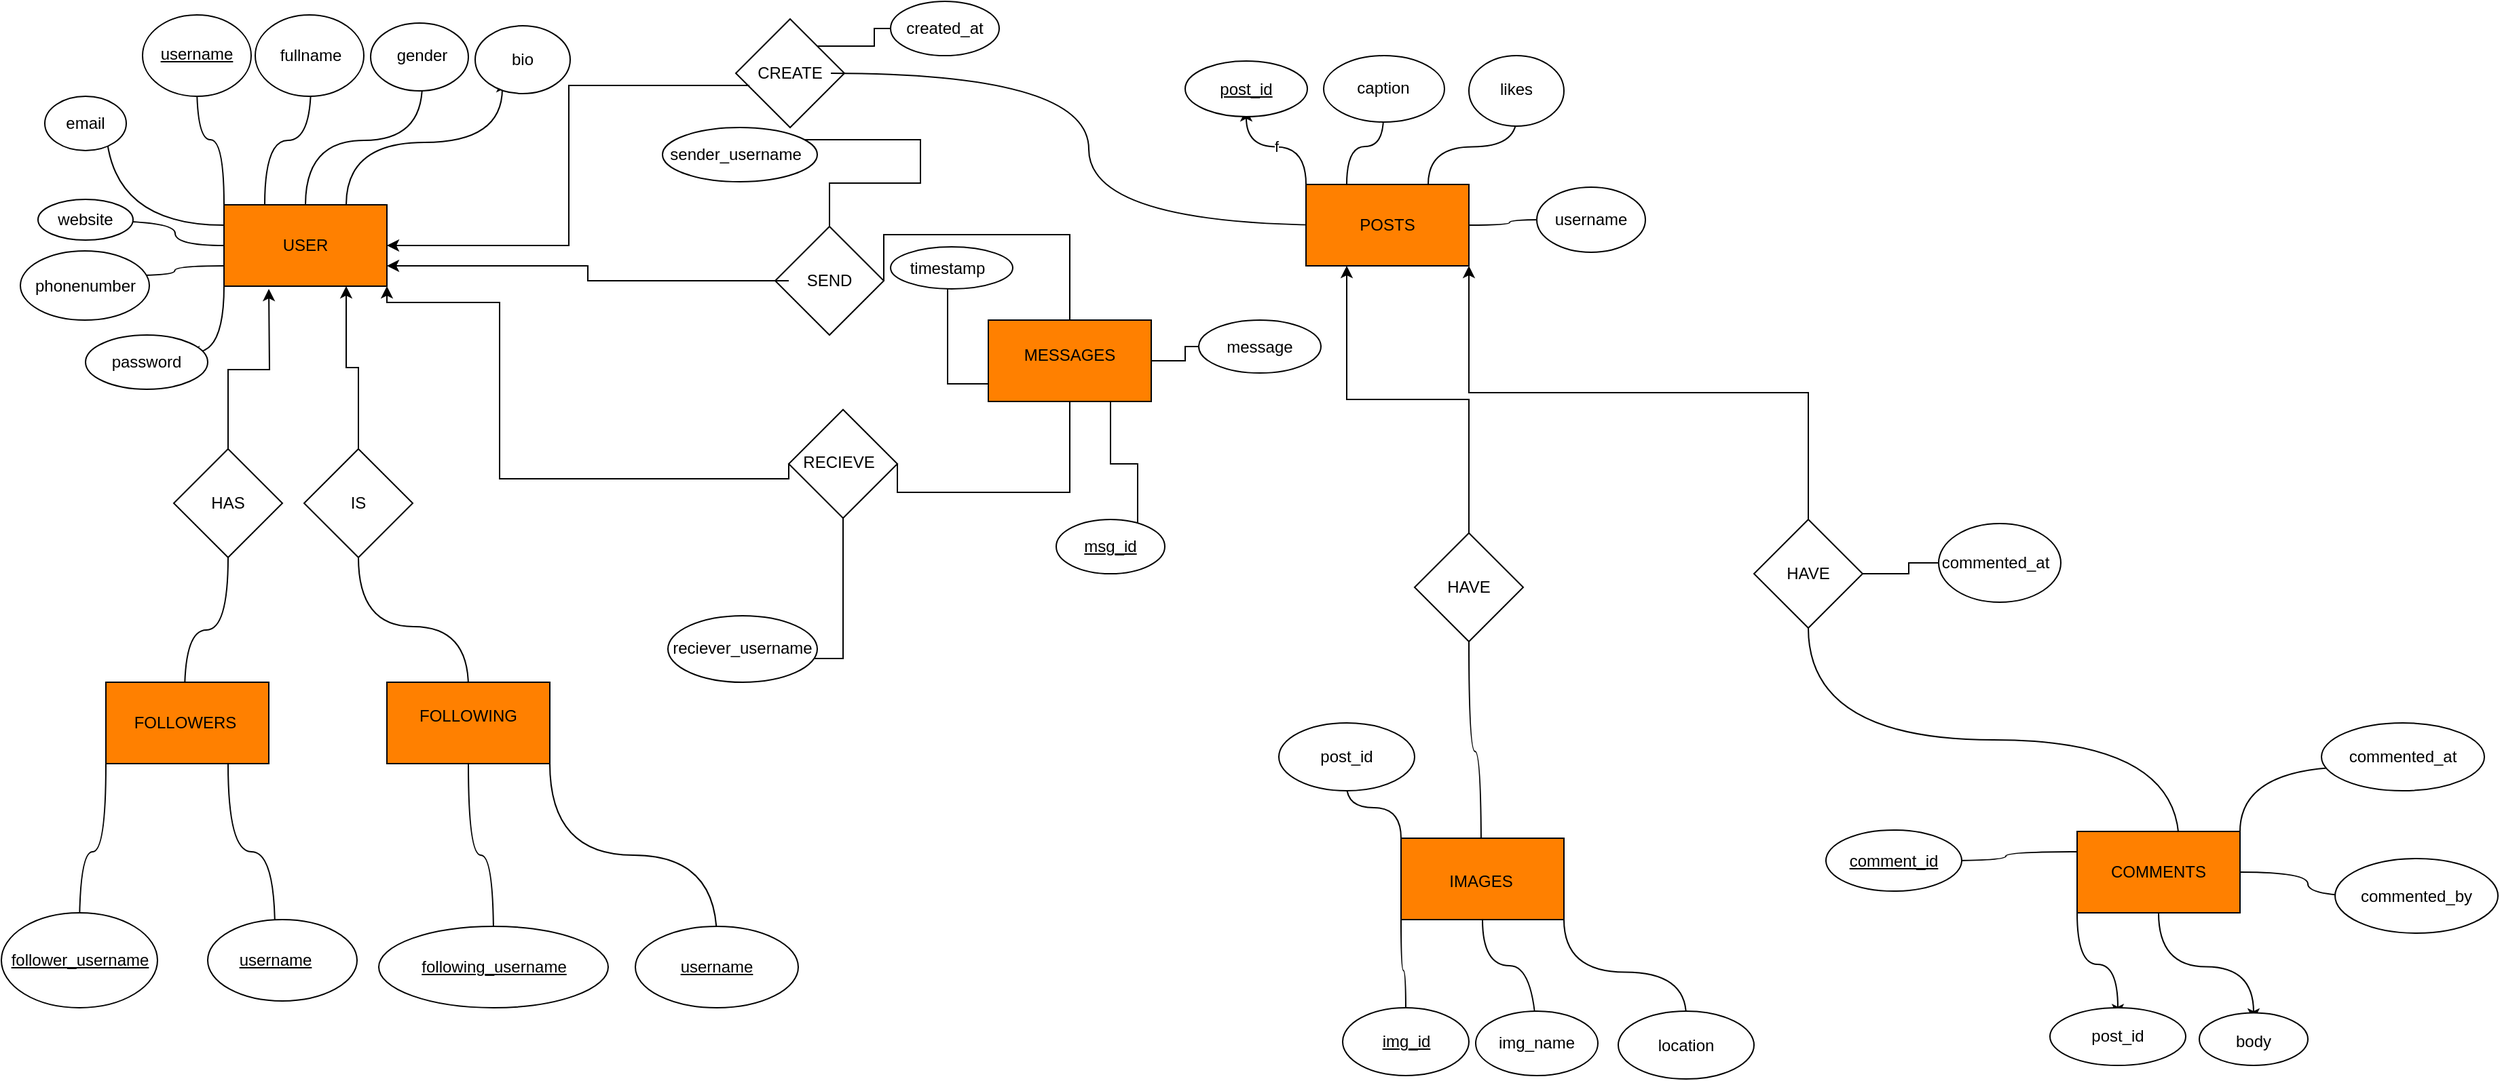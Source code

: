 <mxfile version="17.4.6" type="device"><diagram id="4l35QjQ92dNBGPWJb_Zt" name="Page-1"><mxGraphModel dx="1422" dy="707" grid="1" gridSize="10" guides="1" tooltips="1" connect="1" arrows="1" fold="1" page="1" pageScale="1" pageWidth="850" pageHeight="1100" math="0" shadow="0"><root><mxCell id="0"/><mxCell id="1" parent="0"/><mxCell id="EpSmjllMMGnA-o9EsRAd-9" style="edgeStyle=orthogonalEdgeStyle;curved=1;orthogonalLoop=1;jettySize=auto;html=1;exitX=0;exitY=0;exitDx=0;exitDy=0;entryX=0.5;entryY=1;entryDx=0;entryDy=0;strokeColor=default;" parent="1" source="EpSmjllMMGnA-o9EsRAd-2" target="EpSmjllMMGnA-o9EsRAd-5" edge="1"><mxGeometry relative="1" as="geometry"/></mxCell><mxCell id="EpSmjllMMGnA-o9EsRAd-18" style="edgeStyle=orthogonalEdgeStyle;curved=1;orthogonalLoop=1;jettySize=auto;html=1;exitX=0.25;exitY=0;exitDx=0;exitDy=0;entryX=0.5;entryY=1;entryDx=0;entryDy=0;strokeColor=default;" parent="1" source="EpSmjllMMGnA-o9EsRAd-2" target="EpSmjllMMGnA-o9EsRAd-11" edge="1"><mxGeometry relative="1" as="geometry"/></mxCell><mxCell id="EpSmjllMMGnA-o9EsRAd-19" style="edgeStyle=orthogonalEdgeStyle;curved=1;orthogonalLoop=1;jettySize=auto;html=1;exitX=0.5;exitY=0;exitDx=0;exitDy=0;strokeColor=default;" parent="1" source="EpSmjllMMGnA-o9EsRAd-2" target="EpSmjllMMGnA-o9EsRAd-14" edge="1"><mxGeometry relative="1" as="geometry"/></mxCell><mxCell id="EpSmjllMMGnA-o9EsRAd-30" style="edgeStyle=orthogonalEdgeStyle;curved=1;orthogonalLoop=1;jettySize=auto;html=1;exitX=0.75;exitY=0;exitDx=0;exitDy=0;entryX=0.25;entryY=1;entryDx=0;entryDy=0;strokeColor=default;" parent="1" source="EpSmjllMMGnA-o9EsRAd-2" target="EpSmjllMMGnA-o9EsRAd-28" edge="1"><mxGeometry relative="1" as="geometry"/></mxCell><mxCell id="EpSmjllMMGnA-o9EsRAd-40" style="edgeStyle=orthogonalEdgeStyle;curved=1;orthogonalLoop=1;jettySize=auto;html=1;exitX=0;exitY=0.75;exitDx=0;exitDy=0;entryX=1;entryY=0.25;entryDx=0;entryDy=0;strokeColor=default;" parent="1" source="EpSmjllMMGnA-o9EsRAd-2" target="EpSmjllMMGnA-o9EsRAd-39" edge="1"><mxGeometry relative="1" as="geometry"/></mxCell><mxCell id="EpSmjllMMGnA-o9EsRAd-136" style="edgeStyle=orthogonalEdgeStyle;curved=1;orthogonalLoop=1;jettySize=auto;html=1;exitX=0;exitY=0.5;exitDx=0;exitDy=0;entryX=0.583;entryY=0.533;entryDx=0;entryDy=0;entryPerimeter=0;strokeColor=default;" parent="1" source="EpSmjllMMGnA-o9EsRAd-2" target="EpSmjllMMGnA-o9EsRAd-36" edge="1"><mxGeometry relative="1" as="geometry"/></mxCell><mxCell id="EpSmjllMMGnA-o9EsRAd-137" style="edgeStyle=orthogonalEdgeStyle;curved=1;orthogonalLoop=1;jettySize=auto;html=1;exitX=0;exitY=1;exitDx=0;exitDy=0;entryX=1;entryY=0.25;entryDx=0;entryDy=0;strokeColor=default;" parent="1" source="EpSmjllMMGnA-o9EsRAd-2" target="EpSmjllMMGnA-o9EsRAd-42" edge="1"><mxGeometry relative="1" as="geometry"/></mxCell><mxCell id="EpSmjllMMGnA-o9EsRAd-140" style="edgeStyle=orthogonalEdgeStyle;curved=1;orthogonalLoop=1;jettySize=auto;html=1;exitX=0;exitY=0.25;exitDx=0;exitDy=0;entryX=0.75;entryY=0.233;entryDx=0;entryDy=0;entryPerimeter=0;strokeColor=default;" parent="1" source="EpSmjllMMGnA-o9EsRAd-2" target="EpSmjllMMGnA-o9EsRAd-33" edge="1"><mxGeometry relative="1" as="geometry"/></mxCell><mxCell id="EpSmjllMMGnA-o9EsRAd-2" value="" style="rounded=0;whiteSpace=wrap;html=1;fillColor=#FF8000;" parent="1" vertex="1"><mxGeometry x="167" y="158" width="120" height="60" as="geometry"/></mxCell><mxCell id="EpSmjllMMGnA-o9EsRAd-3" value="USER" style="text;html=1;strokeColor=none;fillColor=none;align=center;verticalAlign=middle;whiteSpace=wrap;rounded=0;" parent="1" vertex="1"><mxGeometry x="197" y="173" width="60" height="30" as="geometry"/></mxCell><mxCell id="EpSmjllMMGnA-o9EsRAd-4" value="" style="ellipse;whiteSpace=wrap;html=1;" parent="1" vertex="1"><mxGeometry x="107" y="18" width="80" height="60" as="geometry"/></mxCell><mxCell id="EpSmjllMMGnA-o9EsRAd-5" value="&lt;u&gt;username&lt;/u&gt;" style="text;html=1;strokeColor=none;fillColor=none;align=center;verticalAlign=middle;whiteSpace=wrap;rounded=0;" parent="1" vertex="1"><mxGeometry x="117" y="32" width="60" height="30" as="geometry"/></mxCell><mxCell id="EpSmjllMMGnA-o9EsRAd-10" value="" style="ellipse;whiteSpace=wrap;html=1;" parent="1" vertex="1"><mxGeometry x="190" y="18" width="80" height="60" as="geometry"/></mxCell><mxCell id="EpSmjllMMGnA-o9EsRAd-11" value="fullname" style="text;html=1;strokeColor=none;fillColor=none;align=center;verticalAlign=middle;whiteSpace=wrap;rounded=0;" parent="1" vertex="1"><mxGeometry x="201" y="33" width="60" height="30" as="geometry"/></mxCell><mxCell id="EpSmjllMMGnA-o9EsRAd-13" value="" style="ellipse;whiteSpace=wrap;html=1;" parent="1" vertex="1"><mxGeometry x="275" y="24" width="72" height="50" as="geometry"/></mxCell><mxCell id="EpSmjllMMGnA-o9EsRAd-14" value="gender" style="text;html=1;strokeColor=none;fillColor=none;align=center;verticalAlign=middle;whiteSpace=wrap;rounded=0;" parent="1" vertex="1"><mxGeometry x="283" y="33" width="60" height="30" as="geometry"/></mxCell><mxCell id="EpSmjllMMGnA-o9EsRAd-27" value="" style="ellipse;whiteSpace=wrap;html=1;" parent="1" vertex="1"><mxGeometry x="352" y="26" width="70" height="50" as="geometry"/></mxCell><mxCell id="EpSmjllMMGnA-o9EsRAd-28" value="bio" style="text;html=1;strokeColor=none;fillColor=none;align=center;verticalAlign=middle;whiteSpace=wrap;rounded=0;" parent="1" vertex="1"><mxGeometry x="357" y="36" width="60" height="30" as="geometry"/></mxCell><mxCell id="EpSmjllMMGnA-o9EsRAd-31" value="" style="ellipse;whiteSpace=wrap;html=1;" parent="1" vertex="1"><mxGeometry x="35" y="78" width="60" height="40" as="geometry"/></mxCell><mxCell id="EpSmjllMMGnA-o9EsRAd-33" value="email" style="text;html=1;strokeColor=none;fillColor=none;align=center;verticalAlign=middle;whiteSpace=wrap;rounded=0;" parent="1" vertex="1"><mxGeometry x="35" y="83" width="60" height="30" as="geometry"/></mxCell><mxCell id="EpSmjllMMGnA-o9EsRAd-35" value="" style="ellipse;whiteSpace=wrap;html=1;" parent="1" vertex="1"><mxGeometry x="30" y="154" width="70" height="30" as="geometry"/></mxCell><mxCell id="EpSmjllMMGnA-o9EsRAd-36" value="website" style="text;html=1;strokeColor=none;fillColor=none;align=center;verticalAlign=middle;whiteSpace=wrap;rounded=0;" parent="1" vertex="1"><mxGeometry x="35" y="154" width="60" height="30" as="geometry"/></mxCell><mxCell id="EpSmjllMMGnA-o9EsRAd-38" value="" style="ellipse;whiteSpace=wrap;html=1;" parent="1" vertex="1"><mxGeometry x="17" y="192" width="95" height="51" as="geometry"/></mxCell><mxCell id="EpSmjllMMGnA-o9EsRAd-39" value="phonenumber" style="text;html=1;strokeColor=none;fillColor=none;align=center;verticalAlign=middle;whiteSpace=wrap;rounded=0;" parent="1" vertex="1"><mxGeometry x="34.5" y="202.5" width="60" height="30" as="geometry"/></mxCell><mxCell id="EpSmjllMMGnA-o9EsRAd-41" value="" style="ellipse;whiteSpace=wrap;html=1;" parent="1" vertex="1"><mxGeometry x="65" y="254" width="90" height="40" as="geometry"/></mxCell><mxCell id="EpSmjllMMGnA-o9EsRAd-42" value="password" style="text;html=1;strokeColor=none;fillColor=none;align=center;verticalAlign=middle;whiteSpace=wrap;rounded=0;" parent="1" vertex="1"><mxGeometry x="80" y="259" width="60" height="30" as="geometry"/></mxCell><mxCell id="EpSmjllMMGnA-o9EsRAd-48" style="edgeStyle=orthogonalEdgeStyle;curved=1;orthogonalLoop=1;jettySize=auto;html=1;exitX=0.5;exitY=1;exitDx=0;exitDy=0;entryX=0.5;entryY=0;entryDx=0;entryDy=0;strokeColor=default;" parent="1" source="EpSmjllMMGnA-o9EsRAd-44" target="EpSmjllMMGnA-o9EsRAd-49" edge="1"><mxGeometry relative="1" as="geometry"/></mxCell><mxCell id="foQupgDasQXhw2QCfH8_-2" style="edgeStyle=orthogonalEdgeStyle;rounded=0;orthogonalLoop=1;jettySize=auto;html=1;exitX=0.5;exitY=0;exitDx=0;exitDy=0;" parent="1" source="EpSmjllMMGnA-o9EsRAd-44" edge="1"><mxGeometry relative="1" as="geometry"><mxPoint x="200" y="220" as="targetPoint"/></mxGeometry></mxCell><mxCell id="EpSmjllMMGnA-o9EsRAd-44" value="" style="rhombus;whiteSpace=wrap;html=1;" parent="1" vertex="1"><mxGeometry x="130" y="338" width="80" height="80" as="geometry"/></mxCell><mxCell id="EpSmjllMMGnA-o9EsRAd-46" value="HAS" style="text;html=1;strokeColor=none;fillColor=none;align=center;verticalAlign=middle;whiteSpace=wrap;rounded=0;" parent="1" vertex="1"><mxGeometry x="140" y="363" width="60" height="30" as="geometry"/></mxCell><mxCell id="EpSmjllMMGnA-o9EsRAd-52" style="edgeStyle=orthogonalEdgeStyle;curved=1;orthogonalLoop=1;jettySize=auto;html=1;exitX=0;exitY=1;exitDx=0;exitDy=0;strokeColor=default;entryX=0.5;entryY=0;entryDx=0;entryDy=0;" parent="1" source="EpSmjllMMGnA-o9EsRAd-47" target="EpSmjllMMGnA-o9EsRAd-51" edge="1"><mxGeometry relative="1" as="geometry"/></mxCell><mxCell id="EpSmjllMMGnA-o9EsRAd-56" style="edgeStyle=orthogonalEdgeStyle;curved=1;orthogonalLoop=1;jettySize=auto;html=1;exitX=0.75;exitY=1;exitDx=0;exitDy=0;entryX=0.5;entryY=0;entryDx=0;entryDy=0;strokeColor=default;" parent="1" source="EpSmjllMMGnA-o9EsRAd-47" target="EpSmjllMMGnA-o9EsRAd-55" edge="1"><mxGeometry relative="1" as="geometry"/></mxCell><mxCell id="EpSmjllMMGnA-o9EsRAd-47" value="" style="rounded=0;whiteSpace=wrap;html=1;fillColor=#FF8000;" parent="1" vertex="1"><mxGeometry x="80" y="510" width="120" height="60" as="geometry"/></mxCell><mxCell id="EpSmjllMMGnA-o9EsRAd-49" value="FOLLOWERS" style="text;html=1;strokeColor=none;fillColor=none;align=center;verticalAlign=middle;whiteSpace=wrap;rounded=0;" parent="1" vertex="1"><mxGeometry x="101.5" y="525" width="73" height="30" as="geometry"/></mxCell><mxCell id="EpSmjllMMGnA-o9EsRAd-50" value="" style="ellipse;whiteSpace=wrap;html=1;" parent="1" vertex="1"><mxGeometry x="3" y="680" width="115" height="70" as="geometry"/></mxCell><mxCell id="EpSmjllMMGnA-o9EsRAd-51" value="&lt;u&gt;follower_username&lt;/u&gt;" style="text;html=1;strokeColor=none;fillColor=none;align=center;verticalAlign=middle;whiteSpace=wrap;rounded=0;" parent="1" vertex="1"><mxGeometry x="30.5" y="700" width="60" height="30" as="geometry"/></mxCell><mxCell id="EpSmjllMMGnA-o9EsRAd-54" value="" style="ellipse;whiteSpace=wrap;html=1;" parent="1" vertex="1"><mxGeometry x="155" y="685" width="110" height="60" as="geometry"/></mxCell><mxCell id="EpSmjllMMGnA-o9EsRAd-55" value="&lt;u&gt;username&lt;/u&gt;" style="text;html=1;strokeColor=none;fillColor=none;align=center;verticalAlign=middle;whiteSpace=wrap;rounded=0;" parent="1" vertex="1"><mxGeometry x="174.5" y="700" width="60" height="30" as="geometry"/></mxCell><mxCell id="EpSmjllMMGnA-o9EsRAd-62" style="edgeStyle=orthogonalEdgeStyle;curved=1;orthogonalLoop=1;jettySize=auto;html=1;exitX=0.5;exitY=1;exitDx=0;exitDy=0;strokeColor=default;" parent="1" source="EpSmjllMMGnA-o9EsRAd-57" target="EpSmjllMMGnA-o9EsRAd-61" edge="1"><mxGeometry relative="1" as="geometry"/></mxCell><mxCell id="foQupgDasQXhw2QCfH8_-3" style="edgeStyle=orthogonalEdgeStyle;rounded=0;orthogonalLoop=1;jettySize=auto;html=1;exitX=0.5;exitY=0;exitDx=0;exitDy=0;entryX=0.75;entryY=1;entryDx=0;entryDy=0;" parent="1" source="EpSmjllMMGnA-o9EsRAd-57" target="EpSmjllMMGnA-o9EsRAd-2" edge="1"><mxGeometry relative="1" as="geometry"/></mxCell><mxCell id="EpSmjllMMGnA-o9EsRAd-57" value="" style="rhombus;whiteSpace=wrap;html=1;" parent="1" vertex="1"><mxGeometry x="226" y="338" width="80" height="80" as="geometry"/></mxCell><mxCell id="EpSmjllMMGnA-o9EsRAd-59" value="IS" style="text;html=1;strokeColor=none;fillColor=none;align=center;verticalAlign=middle;whiteSpace=wrap;rounded=0;" parent="1" vertex="1"><mxGeometry x="236" y="363" width="60" height="30" as="geometry"/></mxCell><mxCell id="EpSmjllMMGnA-o9EsRAd-67" style="edgeStyle=orthogonalEdgeStyle;curved=1;orthogonalLoop=1;jettySize=auto;html=1;exitX=0.5;exitY=1;exitDx=0;exitDy=0;strokeColor=default;" parent="1" source="EpSmjllMMGnA-o9EsRAd-60" target="EpSmjllMMGnA-o9EsRAd-65" edge="1"><mxGeometry relative="1" as="geometry"/></mxCell><mxCell id="EpSmjllMMGnA-o9EsRAd-70" style="edgeStyle=orthogonalEdgeStyle;curved=1;orthogonalLoop=1;jettySize=auto;html=1;exitX=1;exitY=1;exitDx=0;exitDy=0;strokeColor=default;" parent="1" source="EpSmjllMMGnA-o9EsRAd-60" target="EpSmjllMMGnA-o9EsRAd-69" edge="1"><mxGeometry relative="1" as="geometry"/></mxCell><mxCell id="EpSmjllMMGnA-o9EsRAd-60" value="" style="rounded=0;whiteSpace=wrap;html=1;fillColor=#FF8000;" parent="1" vertex="1"><mxGeometry x="287" y="510" width="120" height="60" as="geometry"/></mxCell><mxCell id="EpSmjllMMGnA-o9EsRAd-61" value="FOLLOWING" style="text;html=1;strokeColor=none;fillColor=none;align=center;verticalAlign=middle;whiteSpace=wrap;rounded=0;" parent="1" vertex="1"><mxGeometry x="317" y="520" width="60" height="30" as="geometry"/></mxCell><mxCell id="EpSmjllMMGnA-o9EsRAd-63" value="" style="ellipse;whiteSpace=wrap;html=1;" parent="1" vertex="1"><mxGeometry x="281" y="690" width="169" height="60" as="geometry"/></mxCell><mxCell id="EpSmjllMMGnA-o9EsRAd-65" value="&lt;u&gt;following_username&lt;/u&gt;" style="text;html=1;strokeColor=none;fillColor=none;align=center;verticalAlign=middle;whiteSpace=wrap;rounded=0;" parent="1" vertex="1"><mxGeometry x="335.5" y="705" width="60" height="30" as="geometry"/></mxCell><mxCell id="EpSmjllMMGnA-o9EsRAd-68" value="" style="ellipse;whiteSpace=wrap;html=1;" parent="1" vertex="1"><mxGeometry x="470" y="690" width="120" height="60" as="geometry"/></mxCell><mxCell id="EpSmjllMMGnA-o9EsRAd-69" value="&lt;u&gt;username&lt;/u&gt;" style="text;html=1;strokeColor=none;fillColor=none;align=center;verticalAlign=middle;whiteSpace=wrap;rounded=0;" parent="1" vertex="1"><mxGeometry x="500" y="705" width="60" height="30" as="geometry"/></mxCell><mxCell id="p92E5DTzt4KQunXHXjUx-8" style="edgeStyle=orthogonalEdgeStyle;rounded=0;orthogonalLoop=1;jettySize=auto;html=1;exitX=1;exitY=0;exitDx=0;exitDy=0;" edge="1" parent="1" source="EpSmjllMMGnA-o9EsRAd-71" target="p92E5DTzt4KQunXHXjUx-7"><mxGeometry relative="1" as="geometry"/></mxCell><mxCell id="EpSmjllMMGnA-o9EsRAd-71" value="" style="rhombus;whiteSpace=wrap;html=1;" parent="1" vertex="1"><mxGeometry x="544" y="21" width="80" height="80" as="geometry"/></mxCell><mxCell id="EpSmjllMMGnA-o9EsRAd-75" style="edgeStyle=orthogonalEdgeStyle;curved=1;orthogonalLoop=1;jettySize=auto;html=1;strokeColor=default;entryX=0;entryY=0.5;entryDx=0;entryDy=0;" parent="1" source="EpSmjllMMGnA-o9EsRAd-73" target="EpSmjllMMGnA-o9EsRAd-76" edge="1"><mxGeometry relative="1" as="geometry"/></mxCell><mxCell id="foQupgDasQXhw2QCfH8_-1" style="edgeStyle=orthogonalEdgeStyle;rounded=0;orthogonalLoop=1;jettySize=auto;html=1;entryX=1;entryY=0.5;entryDx=0;entryDy=0;" parent="1" source="EpSmjllMMGnA-o9EsRAd-73" target="EpSmjllMMGnA-o9EsRAd-2" edge="1"><mxGeometry relative="1" as="geometry"><Array as="points"><mxPoint x="421" y="70"/><mxPoint x="421" y="188"/></Array></mxGeometry></mxCell><mxCell id="EpSmjllMMGnA-o9EsRAd-73" value="CREATE" style="text;html=1;strokeColor=none;fillColor=none;align=center;verticalAlign=middle;whiteSpace=wrap;rounded=0;" parent="1" vertex="1"><mxGeometry x="554" y="46" width="60" height="30" as="geometry"/></mxCell><mxCell id="EpSmjllMMGnA-o9EsRAd-82" value="f" style="edgeStyle=orthogonalEdgeStyle;curved=1;orthogonalLoop=1;jettySize=auto;html=1;exitX=0;exitY=0;exitDx=0;exitDy=0;strokeColor=default;" parent="1" source="EpSmjllMMGnA-o9EsRAd-74" target="EpSmjllMMGnA-o9EsRAd-80" edge="1"><mxGeometry relative="1" as="geometry"/></mxCell><mxCell id="EpSmjllMMGnA-o9EsRAd-83" style="edgeStyle=orthogonalEdgeStyle;curved=1;orthogonalLoop=1;jettySize=auto;html=1;exitX=0.25;exitY=0;exitDx=0;exitDy=0;strokeColor=default;" parent="1" source="EpSmjllMMGnA-o9EsRAd-74" target="EpSmjllMMGnA-o9EsRAd-81" edge="1"><mxGeometry relative="1" as="geometry"><mxPoint x="1014" y="100" as="targetPoint"/></mxGeometry></mxCell><mxCell id="EpSmjllMMGnA-o9EsRAd-85" style="edgeStyle=orthogonalEdgeStyle;curved=1;orthogonalLoop=1;jettySize=auto;html=1;exitX=0.75;exitY=0;exitDx=0;exitDy=0;strokeColor=default;" parent="1" source="EpSmjllMMGnA-o9EsRAd-74" target="EpSmjllMMGnA-o9EsRAd-84" edge="1"><mxGeometry relative="1" as="geometry"/></mxCell><mxCell id="EpSmjllMMGnA-o9EsRAd-87" style="edgeStyle=orthogonalEdgeStyle;curved=1;orthogonalLoop=1;jettySize=auto;html=1;exitX=1;exitY=0.5;exitDx=0;exitDy=0;strokeColor=default;" parent="1" source="EpSmjllMMGnA-o9EsRAd-74" target="EpSmjllMMGnA-o9EsRAd-88" edge="1"><mxGeometry relative="1" as="geometry"/></mxCell><mxCell id="EpSmjllMMGnA-o9EsRAd-74" value="" style="rounded=0;whiteSpace=wrap;html=1;fillColor=#FF8000;" parent="1" vertex="1"><mxGeometry x="964" y="143" width="120" height="60" as="geometry"/></mxCell><mxCell id="EpSmjllMMGnA-o9EsRAd-76" value="POSTS" style="text;html=1;strokeColor=none;fillColor=none;align=center;verticalAlign=middle;whiteSpace=wrap;rounded=0;" parent="1" vertex="1"><mxGeometry x="994" y="158" width="60" height="30" as="geometry"/></mxCell><mxCell id="EpSmjllMMGnA-o9EsRAd-77" value="" style="ellipse;whiteSpace=wrap;html=1;" parent="1" vertex="1"><mxGeometry x="1084" y="48" width="70" height="52" as="geometry"/></mxCell><mxCell id="EpSmjllMMGnA-o9EsRAd-78" value="" style="ellipse;whiteSpace=wrap;html=1;" parent="1" vertex="1"><mxGeometry x="977" y="48" width="89" height="49" as="geometry"/></mxCell><mxCell id="EpSmjllMMGnA-o9EsRAd-79" value="" style="ellipse;whiteSpace=wrap;html=1;" parent="1" vertex="1"><mxGeometry x="875" y="52" width="90" height="41" as="geometry"/></mxCell><mxCell id="EpSmjllMMGnA-o9EsRAd-80" value="&lt;u&gt;post_id&lt;/u&gt;" style="text;html=1;strokeColor=none;fillColor=none;align=center;verticalAlign=middle;whiteSpace=wrap;rounded=0;" parent="1" vertex="1"><mxGeometry x="890" y="57.5" width="60" height="30" as="geometry"/></mxCell><mxCell id="EpSmjllMMGnA-o9EsRAd-81" value="caption" style="text;html=1;strokeColor=none;fillColor=none;align=center;verticalAlign=middle;whiteSpace=wrap;rounded=0;" parent="1" vertex="1"><mxGeometry x="991" y="57" width="60" height="30" as="geometry"/></mxCell><mxCell id="EpSmjllMMGnA-o9EsRAd-84" value="likes" style="text;html=1;strokeColor=none;fillColor=none;align=center;verticalAlign=middle;whiteSpace=wrap;rounded=0;" parent="1" vertex="1"><mxGeometry x="1089" y="57.5" width="60" height="30" as="geometry"/></mxCell><mxCell id="EpSmjllMMGnA-o9EsRAd-86" value="" style="ellipse;whiteSpace=wrap;html=1;" parent="1" vertex="1"><mxGeometry x="1134" y="145" width="80" height="48" as="geometry"/></mxCell><mxCell id="EpSmjllMMGnA-o9EsRAd-88" value="username" style="text;html=1;strokeColor=none;fillColor=none;align=center;verticalAlign=middle;whiteSpace=wrap;rounded=0;" parent="1" vertex="1"><mxGeometry x="1144" y="154" width="60" height="30" as="geometry"/></mxCell><mxCell id="EpSmjllMMGnA-o9EsRAd-96" style="edgeStyle=orthogonalEdgeStyle;curved=1;orthogonalLoop=1;jettySize=auto;html=1;exitX=0.5;exitY=1;exitDx=0;exitDy=0;strokeColor=default;" parent="1" source="EpSmjllMMGnA-o9EsRAd-89" target="EpSmjllMMGnA-o9EsRAd-99" edge="1"><mxGeometry relative="1" as="geometry"/></mxCell><mxCell id="foQupgDasQXhw2QCfH8_-4" style="edgeStyle=orthogonalEdgeStyle;rounded=0;orthogonalLoop=1;jettySize=auto;html=1;exitX=0.5;exitY=0;exitDx=0;exitDy=0;entryX=0.25;entryY=1;entryDx=0;entryDy=0;" parent="1" source="EpSmjllMMGnA-o9EsRAd-89" target="EpSmjllMMGnA-o9EsRAd-74" edge="1"><mxGeometry relative="1" as="geometry"/></mxCell><mxCell id="EpSmjllMMGnA-o9EsRAd-89" value="" style="rhombus;whiteSpace=wrap;html=1;" parent="1" vertex="1"><mxGeometry x="1044" y="400" width="80" height="80" as="geometry"/></mxCell><mxCell id="EpSmjllMMGnA-o9EsRAd-98" style="edgeStyle=orthogonalEdgeStyle;curved=1;orthogonalLoop=1;jettySize=auto;html=1;exitX=0.5;exitY=1;exitDx=0;exitDy=0;entryX=0.75;entryY=0;entryDx=0;entryDy=0;strokeColor=default;" parent="1" source="EpSmjllMMGnA-o9EsRAd-90" target="EpSmjllMMGnA-o9EsRAd-100" edge="1"><mxGeometry relative="1" as="geometry"/></mxCell><mxCell id="foQupgDasQXhw2QCfH8_-6" style="edgeStyle=orthogonalEdgeStyle;rounded=0;orthogonalLoop=1;jettySize=auto;html=1;exitX=0.5;exitY=0;exitDx=0;exitDy=0;entryX=1;entryY=1;entryDx=0;entryDy=0;" parent="1" source="EpSmjllMMGnA-o9EsRAd-90" target="EpSmjllMMGnA-o9EsRAd-74" edge="1"><mxGeometry relative="1" as="geometry"/></mxCell><mxCell id="p92E5DTzt4KQunXHXjUx-11" style="edgeStyle=orthogonalEdgeStyle;rounded=0;orthogonalLoop=1;jettySize=auto;html=1;exitX=1;exitY=0.5;exitDx=0;exitDy=0;" edge="1" parent="1" source="EpSmjllMMGnA-o9EsRAd-90" target="p92E5DTzt4KQunXHXjUx-10"><mxGeometry relative="1" as="geometry"/></mxCell><mxCell id="EpSmjllMMGnA-o9EsRAd-90" value="" style="rhombus;whiteSpace=wrap;html=1;" parent="1" vertex="1"><mxGeometry x="1294" y="390" width="80" height="80" as="geometry"/></mxCell><mxCell id="EpSmjllMMGnA-o9EsRAd-92" value="HAVE" style="text;html=1;strokeColor=none;fillColor=none;align=center;verticalAlign=middle;whiteSpace=wrap;rounded=0;" parent="1" vertex="1"><mxGeometry x="1304" y="415" width="60" height="30" as="geometry"/></mxCell><mxCell id="EpSmjllMMGnA-o9EsRAd-93" value="HAVE" style="text;html=1;strokeColor=none;fillColor=none;align=center;verticalAlign=middle;whiteSpace=wrap;rounded=0;" parent="1" vertex="1"><mxGeometry x="1054" y="425" width="60" height="30" as="geometry"/></mxCell><mxCell id="EpSmjllMMGnA-o9EsRAd-103" style="edgeStyle=orthogonalEdgeStyle;curved=1;orthogonalLoop=1;jettySize=auto;html=1;exitX=0;exitY=1;exitDx=0;exitDy=0;strokeColor=default;" parent="1" source="EpSmjllMMGnA-o9EsRAd-95" target="EpSmjllMMGnA-o9EsRAd-104" edge="1"><mxGeometry relative="1" as="geometry"/></mxCell><mxCell id="EpSmjllMMGnA-o9EsRAd-108" style="edgeStyle=orthogonalEdgeStyle;curved=1;orthogonalLoop=1;jettySize=auto;html=1;exitX=0.5;exitY=1;exitDx=0;exitDy=0;entryX=0.5;entryY=1;entryDx=0;entryDy=0;strokeColor=default;" parent="1" source="EpSmjllMMGnA-o9EsRAd-95" target="EpSmjllMMGnA-o9EsRAd-107" edge="1"><mxGeometry relative="1" as="geometry"><Array as="points"><mxPoint x="1094" y="719"/><mxPoint x="1134" y="719"/></Array></mxGeometry></mxCell><mxCell id="EpSmjllMMGnA-o9EsRAd-111" style="edgeStyle=orthogonalEdgeStyle;curved=1;orthogonalLoop=1;jettySize=auto;html=1;exitX=1;exitY=1;exitDx=0;exitDy=0;strokeColor=default;" parent="1" source="EpSmjllMMGnA-o9EsRAd-95" target="EpSmjllMMGnA-o9EsRAd-110" edge="1"><mxGeometry relative="1" as="geometry"/></mxCell><mxCell id="EpSmjllMMGnA-o9EsRAd-115" style="edgeStyle=orthogonalEdgeStyle;curved=1;orthogonalLoop=1;jettySize=auto;html=1;exitX=0;exitY=0;exitDx=0;exitDy=0;strokeColor=default;" parent="1" source="EpSmjllMMGnA-o9EsRAd-95" target="EpSmjllMMGnA-o9EsRAd-114" edge="1"><mxGeometry relative="1" as="geometry"/></mxCell><mxCell id="EpSmjllMMGnA-o9EsRAd-95" value="" style="rounded=0;whiteSpace=wrap;html=1;fillColor=#FF8000;" parent="1" vertex="1"><mxGeometry x="1034" y="625" width="120" height="60" as="geometry"/></mxCell><mxCell id="EpSmjllMMGnA-o9EsRAd-117" style="edgeStyle=orthogonalEdgeStyle;curved=1;orthogonalLoop=1;jettySize=auto;html=1;exitX=0;exitY=1;exitDx=0;exitDy=0;strokeColor=default;" parent="1" source="EpSmjllMMGnA-o9EsRAd-97" target="EpSmjllMMGnA-o9EsRAd-118" edge="1"><mxGeometry relative="1" as="geometry"><Array as="points"><mxPoint x="1532" y="718"/><mxPoint x="1562" y="718"/></Array></mxGeometry></mxCell><mxCell id="EpSmjllMMGnA-o9EsRAd-125" style="edgeStyle=orthogonalEdgeStyle;curved=1;orthogonalLoop=1;jettySize=auto;html=1;exitX=0.5;exitY=1;exitDx=0;exitDy=0;strokeColor=default;" parent="1" source="EpSmjllMMGnA-o9EsRAd-97" target="EpSmjllMMGnA-o9EsRAd-120" edge="1"><mxGeometry relative="1" as="geometry"/></mxCell><mxCell id="EpSmjllMMGnA-o9EsRAd-141" style="edgeStyle=orthogonalEdgeStyle;curved=1;orthogonalLoop=1;jettySize=auto;html=1;exitX=0;exitY=0.25;exitDx=0;exitDy=0;strokeColor=default;" parent="1" source="EpSmjllMMGnA-o9EsRAd-97" target="EpSmjllMMGnA-o9EsRAd-127" edge="1"><mxGeometry relative="1" as="geometry"/></mxCell><mxCell id="EpSmjllMMGnA-o9EsRAd-144" style="edgeStyle=orthogonalEdgeStyle;curved=1;orthogonalLoop=1;jettySize=auto;html=1;exitX=1;exitY=0.5;exitDx=0;exitDy=0;strokeColor=default;" parent="1" source="EpSmjllMMGnA-o9EsRAd-97" target="EpSmjllMMGnA-o9EsRAd-143" edge="1"><mxGeometry relative="1" as="geometry"/></mxCell><mxCell id="EpSmjllMMGnA-o9EsRAd-147" style="edgeStyle=orthogonalEdgeStyle;curved=1;orthogonalLoop=1;jettySize=auto;html=1;exitX=1;exitY=0;exitDx=0;exitDy=0;entryX=0;entryY=0.75;entryDx=0;entryDy=0;strokeColor=default;" parent="1" source="EpSmjllMMGnA-o9EsRAd-97" target="EpSmjllMMGnA-o9EsRAd-146" edge="1"><mxGeometry relative="1" as="geometry"/></mxCell><mxCell id="EpSmjllMMGnA-o9EsRAd-97" value="" style="rounded=0;whiteSpace=wrap;html=1;fillColor=#FF8000;" parent="1" vertex="1"><mxGeometry x="1532" y="620" width="120" height="60" as="geometry"/></mxCell><mxCell id="EpSmjllMMGnA-o9EsRAd-99" value="IMAGES" style="text;html=1;strokeColor=none;fillColor=none;align=center;verticalAlign=middle;whiteSpace=wrap;rounded=0;" parent="1" vertex="1"><mxGeometry x="1063" y="642" width="60" height="30" as="geometry"/></mxCell><mxCell id="EpSmjllMMGnA-o9EsRAd-100" value="COMMENTS" style="text;html=1;strokeColor=none;fillColor=none;align=center;verticalAlign=middle;whiteSpace=wrap;rounded=0;" parent="1" vertex="1"><mxGeometry x="1562" y="635" width="60" height="30" as="geometry"/></mxCell><mxCell id="EpSmjllMMGnA-o9EsRAd-102" value="" style="ellipse;whiteSpace=wrap;html=1;" parent="1" vertex="1"><mxGeometry x="991" y="750" width="93" height="50" as="geometry"/></mxCell><mxCell id="EpSmjllMMGnA-o9EsRAd-104" value="&lt;u&gt;img_id&lt;/u&gt;" style="text;html=1;strokeColor=none;fillColor=none;align=center;verticalAlign=middle;whiteSpace=wrap;rounded=0;" parent="1" vertex="1"><mxGeometry x="1007.5" y="760" width="60" height="30" as="geometry"/></mxCell><mxCell id="EpSmjllMMGnA-o9EsRAd-106" value="" style="ellipse;whiteSpace=wrap;html=1;" parent="1" vertex="1"><mxGeometry x="1089" y="752.5" width="90" height="47.5" as="geometry"/></mxCell><mxCell id="EpSmjllMMGnA-o9EsRAd-107" value="img_name" style="text;html=1;strokeColor=none;fillColor=none;align=center;verticalAlign=middle;whiteSpace=wrap;rounded=0;" parent="1" vertex="1"><mxGeometry x="1104" y="761.25" width="60" height="30" as="geometry"/></mxCell><mxCell id="EpSmjllMMGnA-o9EsRAd-109" value="" style="ellipse;whiteSpace=wrap;html=1;" parent="1" vertex="1"><mxGeometry x="1194" y="752.5" width="100" height="50" as="geometry"/></mxCell><mxCell id="EpSmjllMMGnA-o9EsRAd-110" value="location" style="text;html=1;strokeColor=none;fillColor=none;align=center;verticalAlign=middle;whiteSpace=wrap;rounded=0;" parent="1" vertex="1"><mxGeometry x="1214" y="762.5" width="60" height="30" as="geometry"/></mxCell><mxCell id="EpSmjllMMGnA-o9EsRAd-113" value="" style="ellipse;whiteSpace=wrap;html=1;" parent="1" vertex="1"><mxGeometry x="944" y="540" width="100" height="50" as="geometry"/></mxCell><mxCell id="EpSmjllMMGnA-o9EsRAd-114" value="post_id" style="text;html=1;strokeColor=none;fillColor=none;align=center;verticalAlign=middle;whiteSpace=wrap;rounded=0;" parent="1" vertex="1"><mxGeometry x="964" y="550" width="60" height="30" as="geometry"/></mxCell><mxCell id="EpSmjllMMGnA-o9EsRAd-116" value="" style="ellipse;whiteSpace=wrap;html=1;" parent="1" vertex="1"><mxGeometry x="1512" y="750" width="100" height="42.5" as="geometry"/></mxCell><mxCell id="EpSmjllMMGnA-o9EsRAd-118" value="post_id" style="text;html=1;strokeColor=none;fillColor=none;align=center;verticalAlign=middle;whiteSpace=wrap;rounded=0;" parent="1" vertex="1"><mxGeometry x="1532" y="756.25" width="60" height="30" as="geometry"/></mxCell><mxCell id="EpSmjllMMGnA-o9EsRAd-119" value="" style="ellipse;whiteSpace=wrap;html=1;" parent="1" vertex="1"><mxGeometry x="1622" y="753.75" width="80" height="38.75" as="geometry"/></mxCell><mxCell id="EpSmjllMMGnA-o9EsRAd-120" value="body" style="text;html=1;strokeColor=none;fillColor=none;align=center;verticalAlign=middle;whiteSpace=wrap;rounded=0;" parent="1" vertex="1"><mxGeometry x="1632" y="759.5" width="60" height="30" as="geometry"/></mxCell><mxCell id="EpSmjllMMGnA-o9EsRAd-126" value="" style="ellipse;whiteSpace=wrap;html=1;" parent="1" vertex="1"><mxGeometry x="1347" y="619" width="100" height="45" as="geometry"/></mxCell><mxCell id="EpSmjllMMGnA-o9EsRAd-127" value="&lt;u&gt;comment_id&lt;/u&gt;" style="text;html=1;strokeColor=none;fillColor=none;align=center;verticalAlign=middle;whiteSpace=wrap;rounded=0;" parent="1" vertex="1"><mxGeometry x="1367" y="626.5" width="60" height="30" as="geometry"/></mxCell><mxCell id="EpSmjllMMGnA-o9EsRAd-142" value="" style="ellipse;whiteSpace=wrap;html=1;" parent="1" vertex="1"><mxGeometry x="1722" y="640" width="120" height="55" as="geometry"/></mxCell><mxCell id="EpSmjllMMGnA-o9EsRAd-143" value="commented_by" style="text;html=1;strokeColor=none;fillColor=none;align=center;verticalAlign=middle;whiteSpace=wrap;rounded=0;" parent="1" vertex="1"><mxGeometry x="1752" y="652.5" width="60" height="30" as="geometry"/></mxCell><mxCell id="EpSmjllMMGnA-o9EsRAd-145" value="" style="ellipse;whiteSpace=wrap;html=1;" parent="1" vertex="1"><mxGeometry x="1712" y="540" width="120" height="50" as="geometry"/></mxCell><mxCell id="EpSmjllMMGnA-o9EsRAd-146" value="commented_at" style="text;html=1;strokeColor=none;fillColor=none;align=center;verticalAlign=middle;whiteSpace=wrap;rounded=0;" parent="1" vertex="1"><mxGeometry x="1742" y="550" width="60" height="30" as="geometry"/></mxCell><mxCell id="as8ByQDFPjDCyl8SLIQd-15" style="edgeStyle=orthogonalEdgeStyle;rounded=0;orthogonalLoop=1;jettySize=auto;html=1;exitX=1;exitY=0.5;exitDx=0;exitDy=0;entryX=0.5;entryY=1;entryDx=0;entryDy=0;" parent="1" source="as8ByQDFPjDCyl8SLIQd-4" target="as8ByQDFPjDCyl8SLIQd-16" edge="1"><mxGeometry relative="1" as="geometry"><mxPoint x="790" y="214" as="targetPoint"/><Array as="points"><mxPoint x="653" y="180"/><mxPoint x="790" y="180"/></Array></mxGeometry></mxCell><mxCell id="p92E5DTzt4KQunXHXjUx-1" style="edgeStyle=orthogonalEdgeStyle;rounded=0;orthogonalLoop=1;jettySize=auto;html=1;exitX=0.5;exitY=0;exitDx=0;exitDy=0;entryX=1;entryY=1;entryDx=0;entryDy=0;" edge="1" parent="1" source="as8ByQDFPjDCyl8SLIQd-4" target="as8ByQDFPjDCyl8SLIQd-21"><mxGeometry relative="1" as="geometry"><mxPoint x="660" y="110" as="targetPoint"/><Array as="points"><mxPoint x="613" y="142"/><mxPoint x="680" y="142"/><mxPoint x="680" y="110"/><mxPoint x="587" y="110"/></Array></mxGeometry></mxCell><mxCell id="as8ByQDFPjDCyl8SLIQd-4" value="" style="rhombus;whiteSpace=wrap;html=1;" parent="1" vertex="1"><mxGeometry x="573" y="174" width="80" height="80" as="geometry"/></mxCell><mxCell id="as8ByQDFPjDCyl8SLIQd-18" style="edgeStyle=orthogonalEdgeStyle;rounded=0;orthogonalLoop=1;jettySize=auto;html=1;exitX=1;exitY=0.5;exitDx=0;exitDy=0;entryX=0.5;entryY=1;entryDx=0;entryDy=0;" parent="1" source="as8ByQDFPjDCyl8SLIQd-6" target="as8ByQDFPjDCyl8SLIQd-16" edge="1"><mxGeometry relative="1" as="geometry"><mxPoint x="790" y="349" as="targetPoint"/><Array as="points"><mxPoint x="663" y="370"/><mxPoint x="790" y="370"/></Array></mxGeometry></mxCell><mxCell id="as8ByQDFPjDCyl8SLIQd-44" style="edgeStyle=orthogonalEdgeStyle;rounded=0;orthogonalLoop=1;jettySize=auto;html=1;exitX=0;exitY=0.5;exitDx=0;exitDy=0;entryX=1;entryY=1;entryDx=0;entryDy=0;" parent="1" source="as8ByQDFPjDCyl8SLIQd-6" target="EpSmjllMMGnA-o9EsRAd-2" edge="1"><mxGeometry relative="1" as="geometry"><mxPoint x="350" y="230" as="targetPoint"/><Array as="points"><mxPoint x="583" y="360"/><mxPoint x="370" y="360"/><mxPoint x="370" y="230"/><mxPoint x="287" y="230"/></Array></mxGeometry></mxCell><mxCell id="p92E5DTzt4KQunXHXjUx-2" style="edgeStyle=orthogonalEdgeStyle;rounded=0;orthogonalLoop=1;jettySize=auto;html=1;exitX=0.5;exitY=1;exitDx=0;exitDy=0;entryX=1;entryY=0.75;entryDx=0;entryDy=0;" edge="1" parent="1" source="as8ByQDFPjDCyl8SLIQd-6" target="as8ByQDFPjDCyl8SLIQd-26"><mxGeometry relative="1" as="geometry"><mxPoint x="640" y="490" as="targetPoint"/></mxGeometry></mxCell><mxCell id="as8ByQDFPjDCyl8SLIQd-6" value="" style="rhombus;whiteSpace=wrap;html=1;" parent="1" vertex="1"><mxGeometry x="583" y="309" width="80" height="80" as="geometry"/></mxCell><mxCell id="as8ByQDFPjDCyl8SLIQd-42" style="edgeStyle=orthogonalEdgeStyle;rounded=0;orthogonalLoop=1;jettySize=auto;html=1;exitX=0;exitY=0.5;exitDx=0;exitDy=0;entryX=1;entryY=0.5;entryDx=0;entryDy=0;" parent="1" source="as8ByQDFPjDCyl8SLIQd-8" target="as8ByQDFPjDCyl8SLIQd-35" edge="1"><mxGeometry relative="1" as="geometry"><mxPoint x="700" y="273" as="targetPoint"/><Array as="points"><mxPoint x="730" y="290"/><mxPoint x="700" y="290"/><mxPoint x="700" y="201"/></Array></mxGeometry></mxCell><mxCell id="p92E5DTzt4KQunXHXjUx-4" style="edgeStyle=orthogonalEdgeStyle;rounded=0;orthogonalLoop=1;jettySize=auto;html=1;exitX=0.75;exitY=1;exitDx=0;exitDy=0;entryX=0.833;entryY=0.5;entryDx=0;entryDy=0;entryPerimeter=0;" edge="1" parent="1" source="as8ByQDFPjDCyl8SLIQd-8" target="as8ByQDFPjDCyl8SLIQd-38"><mxGeometry relative="1" as="geometry"/></mxCell><mxCell id="p92E5DTzt4KQunXHXjUx-5" style="edgeStyle=orthogonalEdgeStyle;rounded=0;orthogonalLoop=1;jettySize=auto;html=1;exitX=1;exitY=0.5;exitDx=0;exitDy=0;" edge="1" parent="1" source="as8ByQDFPjDCyl8SLIQd-8" target="as8ByQDFPjDCyl8SLIQd-32"><mxGeometry relative="1" as="geometry"/></mxCell><mxCell id="as8ByQDFPjDCyl8SLIQd-8" value="" style="rounded=0;whiteSpace=wrap;html=1;fillColor=#FF8000;" parent="1" vertex="1"><mxGeometry x="730" y="243" width="120" height="60" as="geometry"/></mxCell><mxCell id="as8ByQDFPjDCyl8SLIQd-16" value="MESSAGES" style="text;html=1;strokeColor=none;fillColor=none;align=center;verticalAlign=middle;whiteSpace=wrap;rounded=0;" parent="1" vertex="1"><mxGeometry x="760" y="254" width="60" height="30" as="geometry"/></mxCell><mxCell id="as8ByQDFPjDCyl8SLIQd-43" style="edgeStyle=orthogonalEdgeStyle;rounded=0;orthogonalLoop=1;jettySize=auto;html=1;entryX=1;entryY=0.75;entryDx=0;entryDy=0;" parent="1" source="as8ByQDFPjDCyl8SLIQd-19" target="EpSmjllMMGnA-o9EsRAd-2" edge="1"><mxGeometry relative="1" as="geometry"/></mxCell><mxCell id="as8ByQDFPjDCyl8SLIQd-19" value="SEND" style="text;html=1;strokeColor=none;fillColor=none;align=center;verticalAlign=middle;whiteSpace=wrap;rounded=0;" parent="1" vertex="1"><mxGeometry x="583" y="199" width="60" height="30" as="geometry"/></mxCell><mxCell id="as8ByQDFPjDCyl8SLIQd-20" value="RECIEVE" style="text;html=1;strokeColor=none;fillColor=none;align=center;verticalAlign=middle;whiteSpace=wrap;rounded=0;" parent="1" vertex="1"><mxGeometry x="590" y="333" width="60" height="30" as="geometry"/></mxCell><mxCell id="as8ByQDFPjDCyl8SLIQd-21" value="" style="ellipse;whiteSpace=wrap;html=1;" parent="1" vertex="1"><mxGeometry x="490" y="101" width="114" height="40" as="geometry"/></mxCell><mxCell id="as8ByQDFPjDCyl8SLIQd-22" value="sender_username" style="text;html=1;strokeColor=none;fillColor=none;align=center;verticalAlign=middle;whiteSpace=wrap;rounded=0;" parent="1" vertex="1"><mxGeometry x="514" y="106" width="60" height="30" as="geometry"/></mxCell><mxCell id="as8ByQDFPjDCyl8SLIQd-25" value="" style="ellipse;whiteSpace=wrap;html=1;" parent="1" vertex="1"><mxGeometry x="494" y="461" width="110" height="49" as="geometry"/></mxCell><mxCell id="as8ByQDFPjDCyl8SLIQd-26" value="reciever_username" style="text;html=1;strokeColor=none;fillColor=none;align=center;verticalAlign=middle;whiteSpace=wrap;rounded=0;" parent="1" vertex="1"><mxGeometry x="519" y="470" width="60" height="30" as="geometry"/></mxCell><mxCell id="as8ByQDFPjDCyl8SLIQd-31" value="" style="ellipse;whiteSpace=wrap;html=1;" parent="1" vertex="1"><mxGeometry x="885" y="243" width="90" height="39" as="geometry"/></mxCell><mxCell id="as8ByQDFPjDCyl8SLIQd-32" value="message" style="text;html=1;strokeColor=none;fillColor=none;align=center;verticalAlign=middle;whiteSpace=wrap;rounded=0;" parent="1" vertex="1"><mxGeometry x="900" y="247.5" width="60" height="30" as="geometry"/></mxCell><mxCell id="as8ByQDFPjDCyl8SLIQd-34" value="" style="ellipse;whiteSpace=wrap;html=1;" parent="1" vertex="1"><mxGeometry x="658" y="189" width="90" height="31" as="geometry"/></mxCell><mxCell id="as8ByQDFPjDCyl8SLIQd-35" value="timestamp" style="text;html=1;strokeColor=none;fillColor=none;align=center;verticalAlign=middle;whiteSpace=wrap;rounded=0;" parent="1" vertex="1"><mxGeometry x="670" y="190" width="60" height="30" as="geometry"/></mxCell><mxCell id="as8ByQDFPjDCyl8SLIQd-37" value="" style="ellipse;whiteSpace=wrap;html=1;" parent="1" vertex="1"><mxGeometry x="780" y="390" width="80" height="40" as="geometry"/></mxCell><mxCell id="as8ByQDFPjDCyl8SLIQd-38" value="&lt;u&gt;msg_id&lt;/u&gt;" style="text;html=1;strokeColor=none;fillColor=none;align=center;verticalAlign=middle;whiteSpace=wrap;rounded=0;" parent="1" vertex="1"><mxGeometry x="790" y="395" width="60" height="30" as="geometry"/></mxCell><mxCell id="p92E5DTzt4KQunXHXjUx-6" value="" style="ellipse;whiteSpace=wrap;html=1;" vertex="1" parent="1"><mxGeometry x="658" y="8" width="80" height="40" as="geometry"/></mxCell><mxCell id="p92E5DTzt4KQunXHXjUx-7" value="created_at" style="text;html=1;strokeColor=none;fillColor=none;align=center;verticalAlign=middle;whiteSpace=wrap;rounded=0;" vertex="1" parent="1"><mxGeometry x="668" y="13" width="60" height="30" as="geometry"/></mxCell><mxCell id="p92E5DTzt4KQunXHXjUx-9" value="" style="ellipse;whiteSpace=wrap;html=1;" vertex="1" parent="1"><mxGeometry x="1430" y="393" width="90" height="58" as="geometry"/></mxCell><mxCell id="p92E5DTzt4KQunXHXjUx-10" value="commented_at" style="text;html=1;strokeColor=none;fillColor=none;align=center;verticalAlign=middle;whiteSpace=wrap;rounded=0;" vertex="1" parent="1"><mxGeometry x="1442" y="407" width="60" height="30" as="geometry"/></mxCell></root></mxGraphModel></diagram></mxfile>